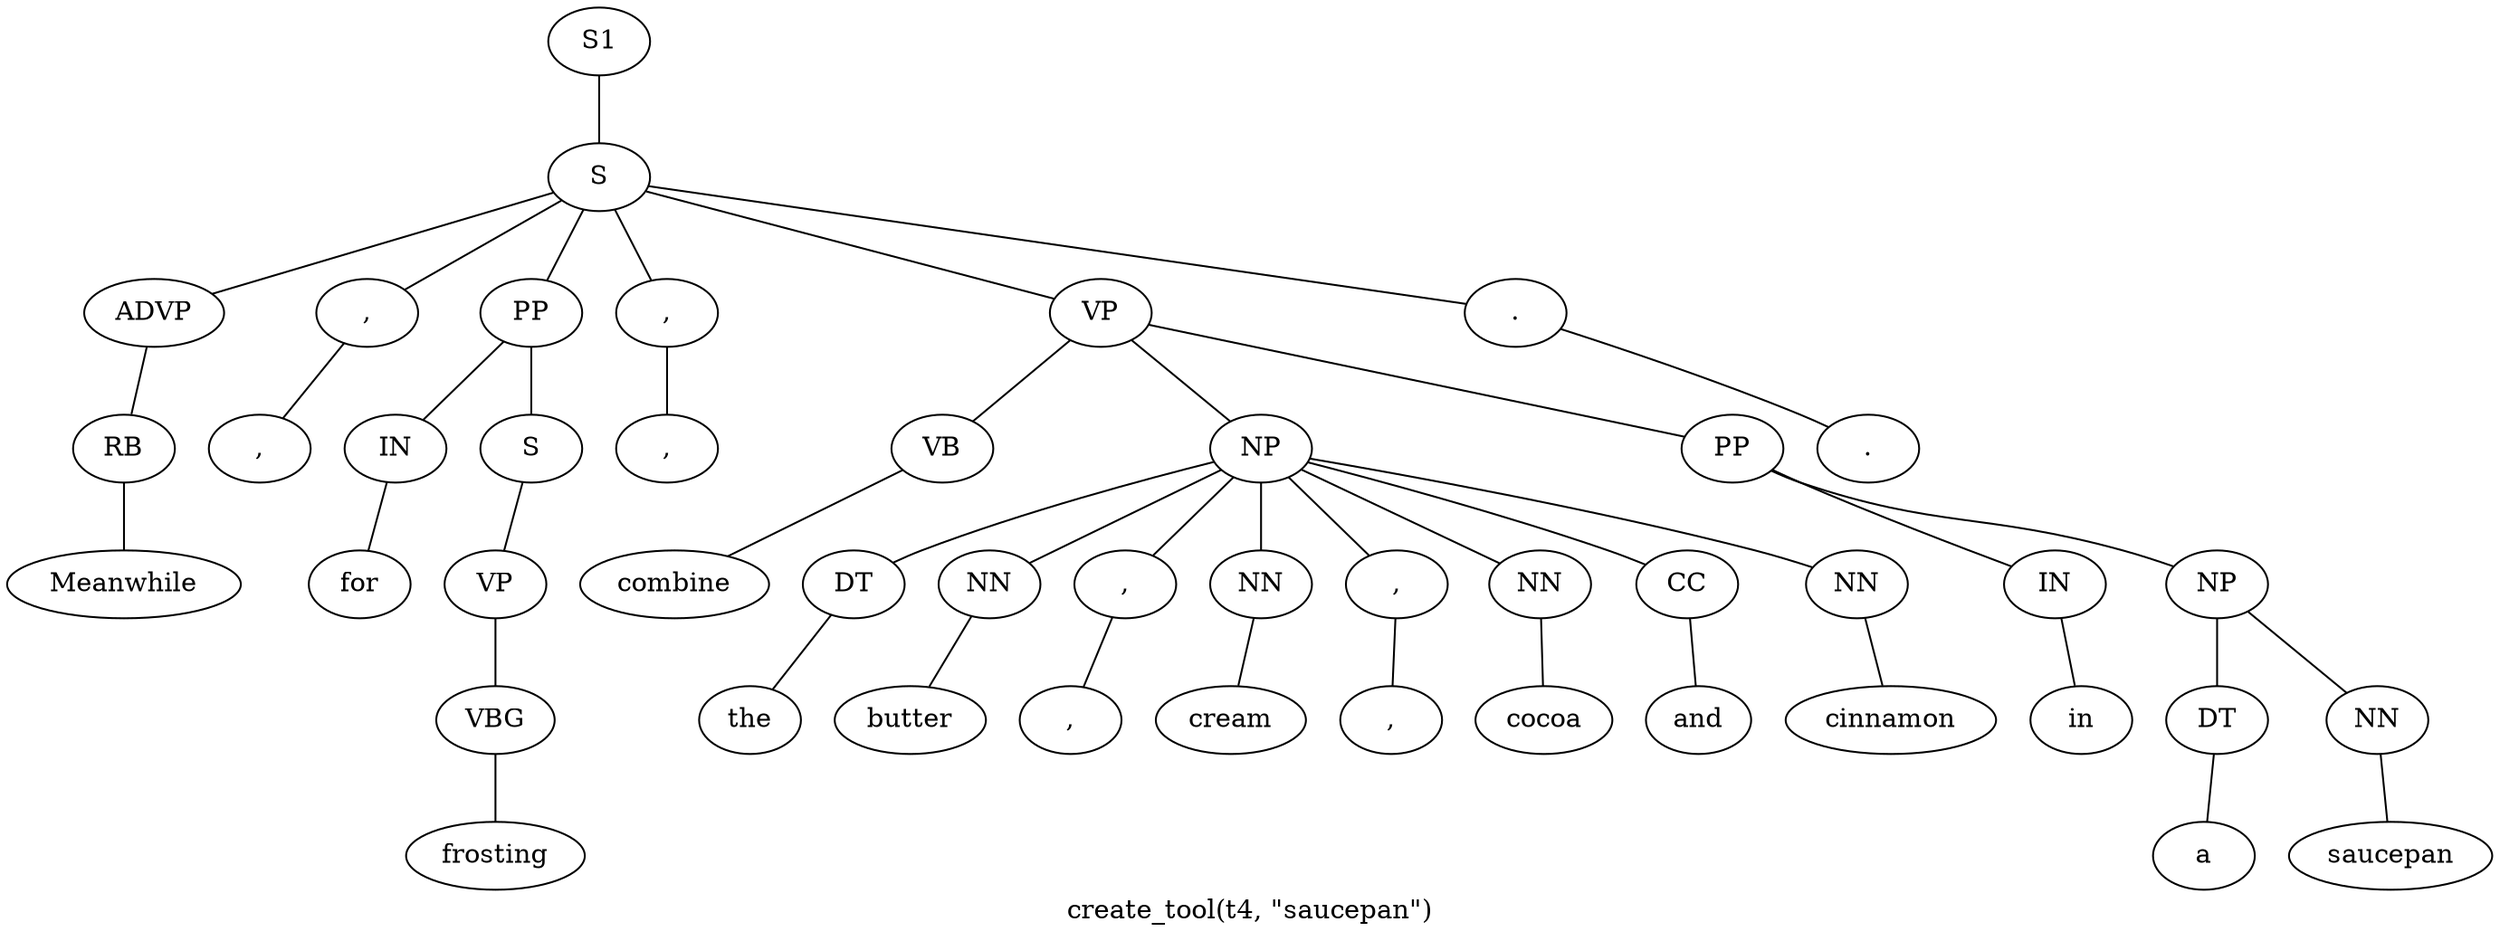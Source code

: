 graph SyntaxGraph {
	label = "create_tool(t4, \"saucepan\")";
	Node0 [label="S1"];
	Node1 [label="S"];
	Node2 [label="ADVP"];
	Node3 [label="RB"];
	Node4 [label="Meanwhile"];
	Node5 [label=","];
	Node6 [label=","];
	Node7 [label="PP"];
	Node8 [label="IN"];
	Node9 [label="for"];
	Node10 [label="S"];
	Node11 [label="VP"];
	Node12 [label="VBG"];
	Node13 [label="frosting"];
	Node14 [label=","];
	Node15 [label=","];
	Node16 [label="VP"];
	Node17 [label="VB"];
	Node18 [label="combine"];
	Node19 [label="NP"];
	Node20 [label="DT"];
	Node21 [label="the"];
	Node22 [label="NN"];
	Node23 [label="butter"];
	Node24 [label=","];
	Node25 [label=","];
	Node26 [label="NN"];
	Node27 [label="cream"];
	Node28 [label=","];
	Node29 [label=","];
	Node30 [label="NN"];
	Node31 [label="cocoa"];
	Node32 [label="CC"];
	Node33 [label="and"];
	Node34 [label="NN"];
	Node35 [label="cinnamon"];
	Node36 [label="PP"];
	Node37 [label="IN"];
	Node38 [label="in"];
	Node39 [label="NP"];
	Node40 [label="DT"];
	Node41 [label="a"];
	Node42 [label="NN"];
	Node43 [label="saucepan"];
	Node44 [label="."];
	Node45 [label="."];

	Node0 -- Node1;
	Node1 -- Node2;
	Node1 -- Node5;
	Node1 -- Node7;
	Node1 -- Node14;
	Node1 -- Node16;
	Node1 -- Node44;
	Node2 -- Node3;
	Node3 -- Node4;
	Node5 -- Node6;
	Node7 -- Node8;
	Node7 -- Node10;
	Node8 -- Node9;
	Node10 -- Node11;
	Node11 -- Node12;
	Node12 -- Node13;
	Node14 -- Node15;
	Node16 -- Node17;
	Node16 -- Node19;
	Node16 -- Node36;
	Node17 -- Node18;
	Node19 -- Node20;
	Node19 -- Node22;
	Node19 -- Node24;
	Node19 -- Node26;
	Node19 -- Node28;
	Node19 -- Node30;
	Node19 -- Node32;
	Node19 -- Node34;
	Node20 -- Node21;
	Node22 -- Node23;
	Node24 -- Node25;
	Node26 -- Node27;
	Node28 -- Node29;
	Node30 -- Node31;
	Node32 -- Node33;
	Node34 -- Node35;
	Node36 -- Node37;
	Node36 -- Node39;
	Node37 -- Node38;
	Node39 -- Node40;
	Node39 -- Node42;
	Node40 -- Node41;
	Node42 -- Node43;
	Node44 -- Node45;
}